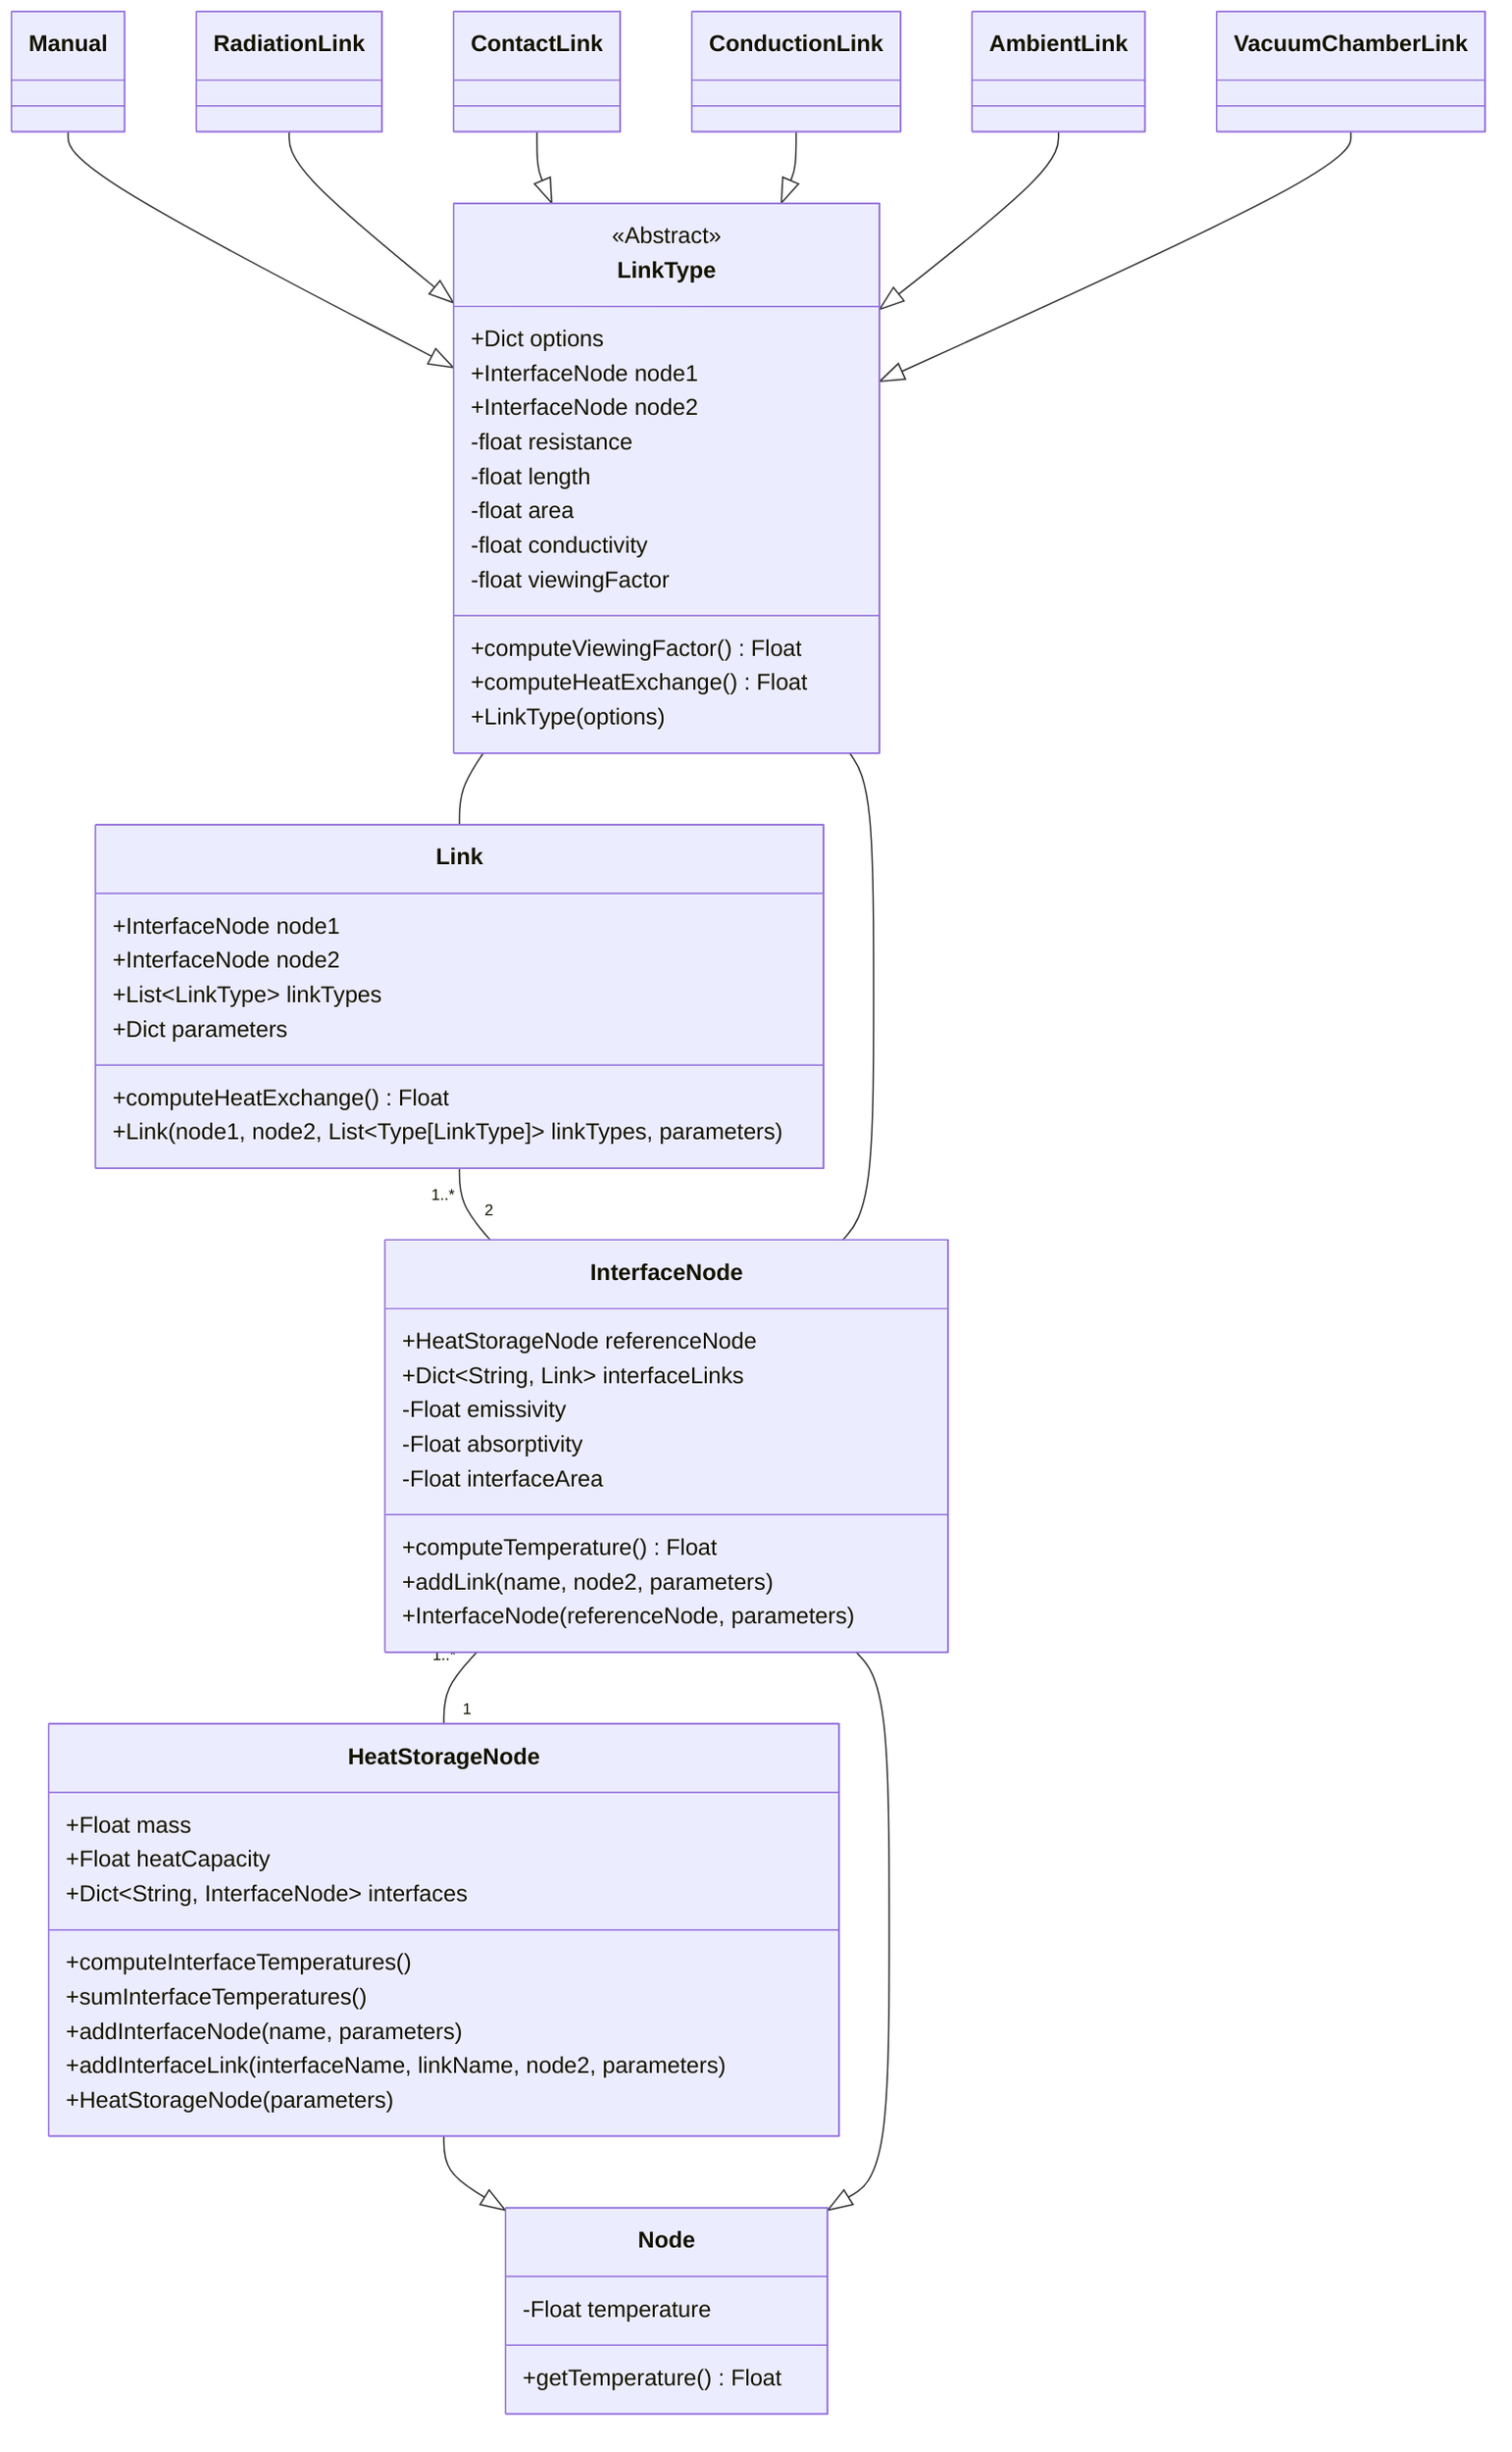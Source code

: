 classDiagram


class Node {
    -Float temperature
    +getTemperature() Float
}

class HeatStorageNode {
    +Float mass
    +Float heatCapacity
    +Dict~String, InterfaceNode~ interfaces
    +computeInterfaceTemperatures()
    +sumInterfaceTemperatures()
    +addInterfaceNode(name, parameters)
    +addInterfaceLink(interfaceName, linkName, node2, parameters)
    +HeatStorageNode(parameters)
}

class InterfaceNode {
    +HeatStorageNode referenceNode
    +Dict~String, Link~ interfaceLinks
    -Float emissivity
    -Float absorptivity
    -Float interfaceArea
    +computeTemperature() Float
    +addLink(name, node2, parameters)
    +InterfaceNode(referenceNode, parameters)
}

class Link {
    +InterfaceNode node1
    +InterfaceNode node2
    +List~LinkType~ linkTypes
    +Dict parameters
    +computeHeatExchange() Float
    +Link(node1, node2, List~Type[LinkType]~ linkTypes, parameters)
}


class LinkType {
    <<Abstract>>
    +Dict options
    +InterfaceNode node1
    +InterfaceNode node2
    -float resistance
    -float length
    -float area
    -float conductivity
    -float viewingFactor
    +computeViewingFactor() Float
    +computeHeatExchange() Float
    +LinkType(options)
}

HeatStorageNode --|> Node
InterfaceNode --|> Node

Manual --|> LinkType
RadiationLink --|> LinkType
ContactLink --|> LinkType
ConductionLink --|> LinkType
AmbientLink --|> LinkType
VacuumChamberLink --|> LinkType

Link "1..*" -- "2" InterfaceNode

InterfaceNode "1..*" -- "1" HeatStorageNode

LinkType -- Link
LinkType -- InterfaceNode